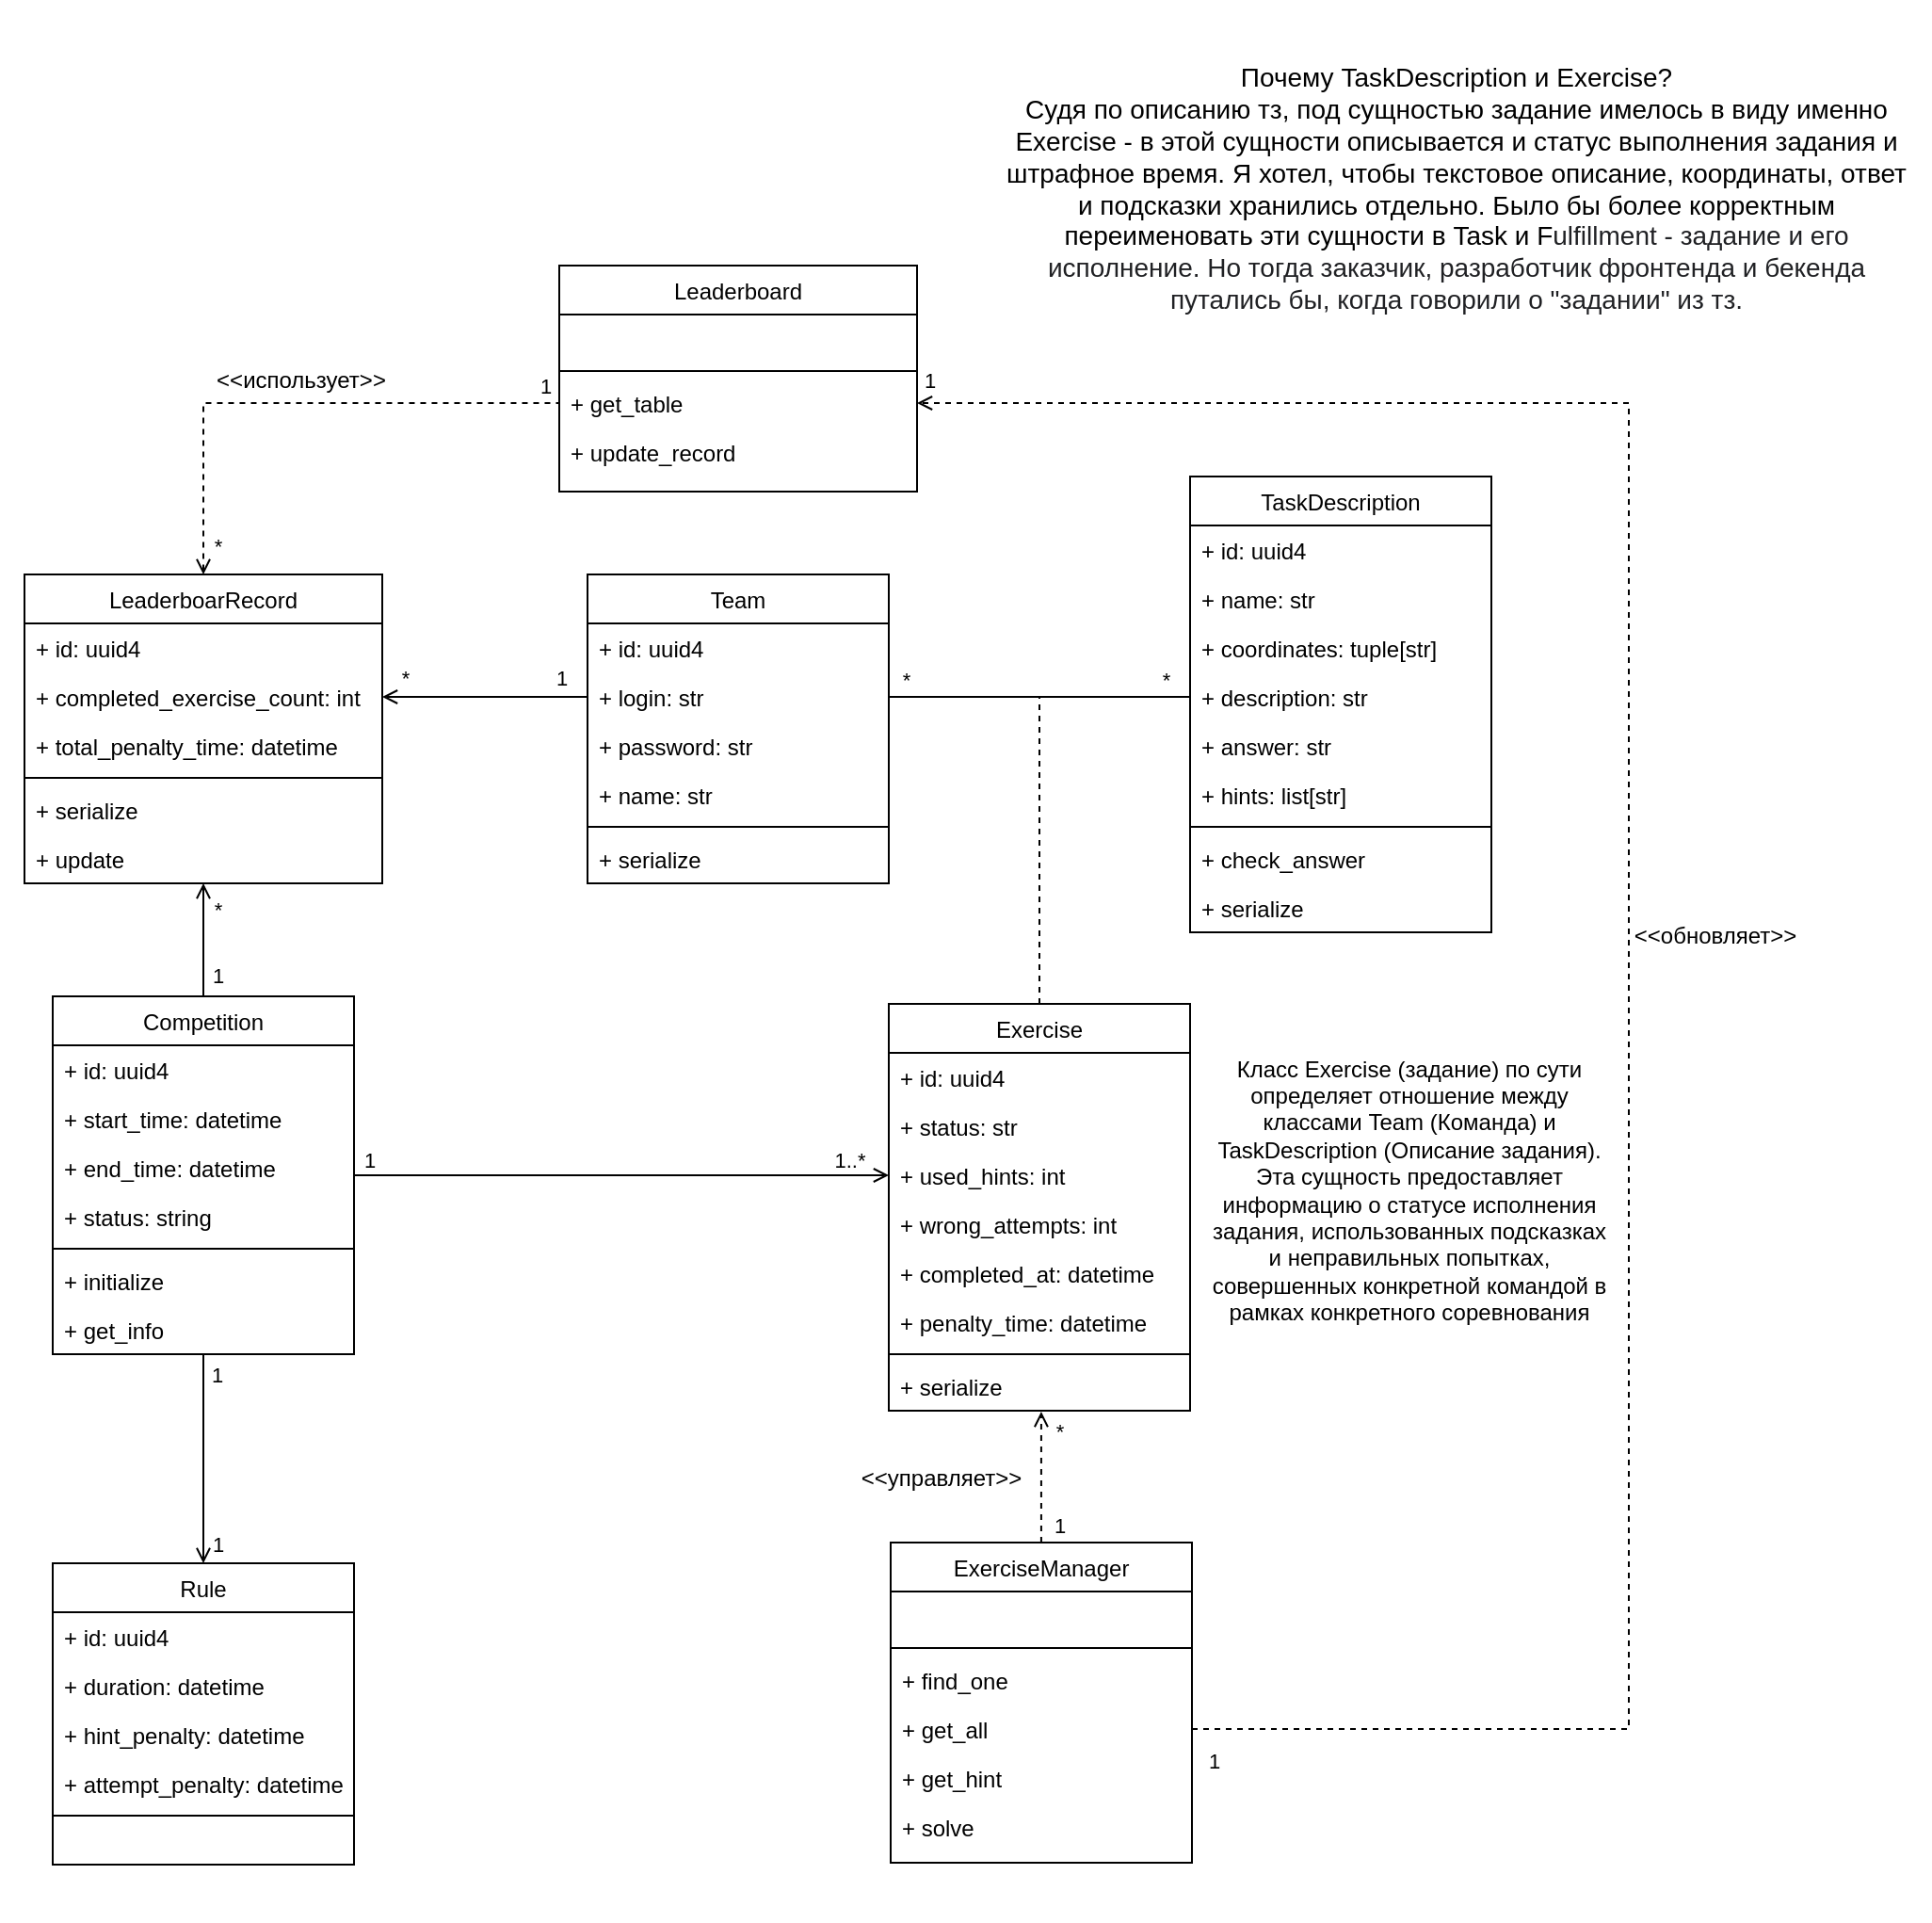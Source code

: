 <mxfile version="20.4.0" type="device"><diagram id="C5RBs43oDa-KdzZeNtuy" name="Page-1"><mxGraphModel dx="2062" dy="1153" grid="1" gridSize="10" guides="1" tooltips="1" connect="1" arrows="1" fold="1" page="1" pageScale="1" pageWidth="827" pageHeight="1169" math="0" shadow="0"><root><mxCell id="WIyWlLk6GJQsqaUBKTNV-0"/><mxCell id="WIyWlLk6GJQsqaUBKTNV-1" parent="WIyWlLk6GJQsqaUBKTNV-0"/><mxCell id="NZaVv_gUOjrJJX847odb-0" value="Team" style="swimlane;fontStyle=0;align=center;verticalAlign=top;childLayout=stackLayout;horizontal=1;startSize=26;horizontalStack=0;resizeParent=1;resizeLast=0;collapsible=1;marginBottom=0;rounded=0;shadow=0;strokeWidth=1;" parent="WIyWlLk6GJQsqaUBKTNV-1" vertex="1"><mxGeometry x="407" y="325" width="160" height="164" as="geometry"><mxRectangle x="550" y="140" width="160" height="26" as="alternateBounds"/></mxGeometry></mxCell><mxCell id="NZaVv_gUOjrJJX847odb-1" value="+ id: uuid4" style="text;align=left;verticalAlign=top;spacingLeft=4;spacingRight=4;overflow=hidden;rotatable=0;points=[[0,0.5],[1,0.5]];portConstraint=eastwest;" parent="NZaVv_gUOjrJJX847odb-0" vertex="1"><mxGeometry y="26" width="160" height="26" as="geometry"/></mxCell><mxCell id="NZaVv_gUOjrJJX847odb-2" value="+ login: str" style="text;align=left;verticalAlign=top;spacingLeft=4;spacingRight=4;overflow=hidden;rotatable=0;points=[[0,0.5],[1,0.5]];portConstraint=eastwest;rounded=0;shadow=0;html=0;" parent="NZaVv_gUOjrJJX847odb-0" vertex="1"><mxGeometry y="52" width="160" height="26" as="geometry"/></mxCell><mxCell id="NZaVv_gUOjrJJX847odb-3" value="+ password: str" style="text;align=left;verticalAlign=top;spacingLeft=4;spacingRight=4;overflow=hidden;rotatable=0;points=[[0,0.5],[1,0.5]];portConstraint=eastwest;rounded=0;shadow=0;html=0;" parent="NZaVv_gUOjrJJX847odb-0" vertex="1"><mxGeometry y="78" width="160" height="26" as="geometry"/></mxCell><mxCell id="3UikLbDSmQ9rR1NwyJa--37" value="+ name: str" style="text;align=left;verticalAlign=top;spacingLeft=4;spacingRight=4;overflow=hidden;rotatable=0;points=[[0,0.5],[1,0.5]];portConstraint=eastwest;rounded=0;shadow=0;html=0;" parent="NZaVv_gUOjrJJX847odb-0" vertex="1"><mxGeometry y="104" width="160" height="26" as="geometry"/></mxCell><mxCell id="NZaVv_gUOjrJJX847odb-6" value="" style="line;html=1;strokeWidth=1;align=left;verticalAlign=middle;spacingTop=-1;spacingLeft=3;spacingRight=3;rotatable=0;labelPosition=right;points=[];portConstraint=eastwest;" parent="NZaVv_gUOjrJJX847odb-0" vertex="1"><mxGeometry y="130" width="160" height="8" as="geometry"/></mxCell><mxCell id="NZaVv_gUOjrJJX847odb-29" value="+ serialize" style="text;align=left;verticalAlign=top;spacingLeft=4;spacingRight=4;overflow=hidden;rotatable=0;points=[[0,0.5],[1,0.5]];portConstraint=eastwest;" parent="NZaVv_gUOjrJJX847odb-0" vertex="1"><mxGeometry y="138" width="160" height="26" as="geometry"/></mxCell><mxCell id="NZaVv_gUOjrJJX847odb-9" value="TaskDescription" style="swimlane;fontStyle=0;align=center;verticalAlign=top;childLayout=stackLayout;horizontal=1;startSize=26;horizontalStack=0;resizeParent=1;resizeLast=0;collapsible=1;marginBottom=0;rounded=0;shadow=0;strokeWidth=1;" parent="WIyWlLk6GJQsqaUBKTNV-1" vertex="1"><mxGeometry x="727" y="273" width="160" height="242" as="geometry"><mxRectangle x="550" y="140" width="160" height="26" as="alternateBounds"/></mxGeometry></mxCell><mxCell id="NZaVv_gUOjrJJX847odb-10" value="+ id: uuid4" style="text;align=left;verticalAlign=top;spacingLeft=4;spacingRight=4;overflow=hidden;rotatable=0;points=[[0,0.5],[1,0.5]];portConstraint=eastwest;" parent="NZaVv_gUOjrJJX847odb-9" vertex="1"><mxGeometry y="26" width="160" height="26" as="geometry"/></mxCell><mxCell id="NZaVv_gUOjrJJX847odb-11" value="+ name: str" style="text;align=left;verticalAlign=top;spacingLeft=4;spacingRight=4;overflow=hidden;rotatable=0;points=[[0,0.5],[1,0.5]];portConstraint=eastwest;rounded=0;shadow=0;html=0;" parent="NZaVv_gUOjrJJX847odb-9" vertex="1"><mxGeometry y="52" width="160" height="26" as="geometry"/></mxCell><mxCell id="NZaVv_gUOjrJJX847odb-12" value="+ coordinates: tuple[str]" style="text;align=left;verticalAlign=top;spacingLeft=4;spacingRight=4;overflow=hidden;rotatable=0;points=[[0,0.5],[1,0.5]];portConstraint=eastwest;rounded=0;shadow=0;html=0;" parent="NZaVv_gUOjrJJX847odb-9" vertex="1"><mxGeometry y="78" width="160" height="26" as="geometry"/></mxCell><mxCell id="NZaVv_gUOjrJJX847odb-13" value="+ description: str" style="text;align=left;verticalAlign=top;spacingLeft=4;spacingRight=4;overflow=hidden;rotatable=0;points=[[0,0.5],[1,0.5]];portConstraint=eastwest;rounded=0;shadow=0;html=0;" parent="NZaVv_gUOjrJJX847odb-9" vertex="1"><mxGeometry y="104" width="160" height="26" as="geometry"/></mxCell><mxCell id="NZaVv_gUOjrJJX847odb-14" value="+ answer: str" style="text;align=left;verticalAlign=top;spacingLeft=4;spacingRight=4;overflow=hidden;rotatable=0;points=[[0,0.5],[1,0.5]];portConstraint=eastwest;rounded=0;shadow=0;html=0;" parent="NZaVv_gUOjrJJX847odb-9" vertex="1"><mxGeometry y="130" width="160" height="26" as="geometry"/></mxCell><mxCell id="NZaVv_gUOjrJJX847odb-16" value="+ hints: list[str]" style="text;align=left;verticalAlign=top;spacingLeft=4;spacingRight=4;overflow=hidden;rotatable=0;points=[[0,0.5],[1,0.5]];portConstraint=eastwest;" parent="NZaVv_gUOjrJJX847odb-9" vertex="1"><mxGeometry y="156" width="160" height="26" as="geometry"/></mxCell><mxCell id="NZaVv_gUOjrJJX847odb-15" value="" style="line;html=1;strokeWidth=1;align=left;verticalAlign=middle;spacingTop=-1;spacingLeft=3;spacingRight=3;rotatable=0;labelPosition=right;points=[];portConstraint=eastwest;" parent="NZaVv_gUOjrJJX847odb-9" vertex="1"><mxGeometry y="182" width="160" height="8" as="geometry"/></mxCell><mxCell id="NZaVv_gUOjrJJX847odb-17" value="+ check_answer" style="text;align=left;verticalAlign=top;spacingLeft=4;spacingRight=4;overflow=hidden;rotatable=0;points=[[0,0.5],[1,0.5]];portConstraint=eastwest;" parent="NZaVv_gUOjrJJX847odb-9" vertex="1"><mxGeometry y="190" width="160" height="26" as="geometry"/></mxCell><mxCell id="NZaVv_gUOjrJJX847odb-30" value="+ serialize" style="text;align=left;verticalAlign=top;spacingLeft=4;spacingRight=4;overflow=hidden;rotatable=0;points=[[0,0.5],[1,0.5]];portConstraint=eastwest;" parent="NZaVv_gUOjrJJX847odb-9" vertex="1"><mxGeometry y="216" width="160" height="26" as="geometry"/></mxCell><mxCell id="NZaVv_gUOjrJJX847odb-42" style="edgeStyle=orthogonalEdgeStyle;rounded=0;orthogonalLoop=1;jettySize=auto;html=1;entryX=0;entryY=0.5;entryDx=0;entryDy=0;endArrow=open;endFill=0;" parent="WIyWlLk6GJQsqaUBKTNV-1" source="NZaVv_gUOjrJJX847odb-19" target="NZaVv_gUOjrJJX847odb-33" edge="1"><mxGeometry relative="1" as="geometry"/></mxCell><mxCell id="NZaVv_gUOjrJJX847odb-49" value="1" style="edgeLabel;html=1;align=center;verticalAlign=middle;resizable=0;points=[];" parent="NZaVv_gUOjrJJX847odb-42" vertex="1" connectable="0"><mxGeometry x="-0.787" y="-1" relative="1" as="geometry"><mxPoint x="-22" y="-9" as="offset"/></mxGeometry></mxCell><mxCell id="NZaVv_gUOjrJJX847odb-50" value="1..*" style="edgeLabel;html=1;align=center;verticalAlign=middle;resizable=0;points=[];" parent="NZaVv_gUOjrJJX847odb-42" vertex="1" connectable="0"><mxGeometry x="0.718" y="2" relative="1" as="geometry"><mxPoint x="19" y="-6" as="offset"/></mxGeometry></mxCell><mxCell id="h-m-qRGi_bDPYW1ZHbfV-9" value="1" style="edgeStyle=orthogonalEdgeStyle;rounded=0;orthogonalLoop=1;jettySize=auto;html=1;entryX=0.5;entryY=0;entryDx=0;entryDy=0;endArrow=open;endFill=0;" parent="WIyWlLk6GJQsqaUBKTNV-1" edge="1"><mxGeometry x="-0.802" y="7" relative="1" as="geometry"><mxPoint as="offset"/><mxPoint x="203" y="739" as="sourcePoint"/><mxPoint x="203" y="850" as="targetPoint"/></mxGeometry></mxCell><mxCell id="iEfzaRRqpli-jMLHeLnH-9" style="edgeStyle=orthogonalEdgeStyle;rounded=0;orthogonalLoop=1;jettySize=auto;html=1;entryX=0.5;entryY=1;entryDx=0;entryDy=0;endArrow=open;endFill=0;" parent="WIyWlLk6GJQsqaUBKTNV-1" source="NZaVv_gUOjrJJX847odb-19" target="iEfzaRRqpli-jMLHeLnH-2" edge="1"><mxGeometry relative="1" as="geometry"/></mxCell><mxCell id="NZaVv_gUOjrJJX847odb-19" value="Competition" style="swimlane;fontStyle=0;align=center;verticalAlign=top;childLayout=stackLayout;horizontal=1;startSize=26;horizontalStack=0;resizeParent=1;resizeLast=0;collapsible=1;marginBottom=0;rounded=0;shadow=0;strokeWidth=1;" parent="WIyWlLk6GJQsqaUBKTNV-1" vertex="1"><mxGeometry x="123" y="549" width="160" height="190" as="geometry"><mxRectangle x="550" y="140" width="160" height="26" as="alternateBounds"/></mxGeometry></mxCell><mxCell id="NZaVv_gUOjrJJX847odb-45" value="+ id: uuid4" style="text;align=left;verticalAlign=top;spacingLeft=4;spacingRight=4;overflow=hidden;rotatable=0;points=[[0,0.5],[1,0.5]];portConstraint=eastwest;" parent="NZaVv_gUOjrJJX847odb-19" vertex="1"><mxGeometry y="26" width="160" height="26" as="geometry"/></mxCell><mxCell id="NZaVv_gUOjrJJX847odb-21" value="+ start_time: datetime" style="text;align=left;verticalAlign=top;spacingLeft=4;spacingRight=4;overflow=hidden;rotatable=0;points=[[0,0.5],[1,0.5]];portConstraint=eastwest;rounded=0;shadow=0;html=0;" parent="NZaVv_gUOjrJJX847odb-19" vertex="1"><mxGeometry y="52" width="160" height="26" as="geometry"/></mxCell><mxCell id="3UikLbDSmQ9rR1NwyJa--13" value="+ end_time: datetime" style="text;align=left;verticalAlign=top;spacingLeft=4;spacingRight=4;overflow=hidden;rotatable=0;points=[[0,0.5],[1,0.5]];portConstraint=eastwest;rounded=0;shadow=0;html=0;" parent="NZaVv_gUOjrJJX847odb-19" vertex="1"><mxGeometry y="78" width="160" height="26" as="geometry"/></mxCell><mxCell id="NZaVv_gUOjrJJX847odb-22" value="+ status: string" style="text;align=left;verticalAlign=top;spacingLeft=4;spacingRight=4;overflow=hidden;rotatable=0;points=[[0,0.5],[1,0.5]];portConstraint=eastwest;rounded=0;shadow=0;html=0;" parent="NZaVv_gUOjrJJX847odb-19" vertex="1"><mxGeometry y="104" width="160" height="26" as="geometry"/></mxCell><mxCell id="NZaVv_gUOjrJJX847odb-26" value="" style="line;html=1;strokeWidth=1;align=left;verticalAlign=middle;spacingTop=-1;spacingLeft=3;spacingRight=3;rotatable=0;labelPosition=right;points=[];portConstraint=eastwest;" parent="NZaVv_gUOjrJJX847odb-19" vertex="1"><mxGeometry y="130" width="160" height="8" as="geometry"/></mxCell><mxCell id="NZaVv_gUOjrJJX847odb-27" value="+ initialize" style="text;align=left;verticalAlign=top;spacingLeft=4;spacingRight=4;overflow=hidden;rotatable=0;points=[[0,0.5],[1,0.5]];portConstraint=eastwest;" parent="NZaVv_gUOjrJJX847odb-19" vertex="1"><mxGeometry y="138" width="160" height="26" as="geometry"/></mxCell><mxCell id="h-m-qRGi_bDPYW1ZHbfV-0" value="+ get_info" style="text;align=left;verticalAlign=top;spacingLeft=4;spacingRight=4;overflow=hidden;rotatable=0;points=[[0,0.5],[1,0.5]];portConstraint=eastwest;" parent="NZaVv_gUOjrJJX847odb-19" vertex="1"><mxGeometry y="164" width="160" height="26" as="geometry"/></mxCell><mxCell id="NZaVv_gUOjrJJX847odb-39" style="edgeStyle=orthogonalEdgeStyle;rounded=0;orthogonalLoop=1;jettySize=auto;html=1;endArrow=none;endFill=0;dashed=1;" parent="WIyWlLk6GJQsqaUBKTNV-1" source="NZaVv_gUOjrJJX847odb-31" edge="1"><mxGeometry relative="1" as="geometry"><mxPoint x="647" y="390" as="targetPoint"/></mxGeometry></mxCell><mxCell id="NZaVv_gUOjrJJX847odb-31" value="Exercise" style="swimlane;fontStyle=0;align=center;verticalAlign=top;childLayout=stackLayout;horizontal=1;startSize=26;horizontalStack=0;resizeParent=1;resizeLast=0;collapsible=1;marginBottom=0;rounded=0;shadow=0;strokeWidth=1;" parent="WIyWlLk6GJQsqaUBKTNV-1" vertex="1"><mxGeometry x="567" y="553" width="160" height="216" as="geometry"><mxRectangle x="550" y="140" width="160" height="26" as="alternateBounds"/></mxGeometry></mxCell><mxCell id="NZaVv_gUOjrJJX847odb-44" value="+ id: uuid4" style="text;align=left;verticalAlign=top;spacingLeft=4;spacingRight=4;overflow=hidden;rotatable=0;points=[[0,0.5],[1,0.5]];portConstraint=eastwest;" parent="NZaVv_gUOjrJJX847odb-31" vertex="1"><mxGeometry y="26" width="160" height="26" as="geometry"/></mxCell><mxCell id="NZaVv_gUOjrJJX847odb-32" value="+ status: str" style="text;align=left;verticalAlign=top;spacingLeft=4;spacingRight=4;overflow=hidden;rotatable=0;points=[[0,0.5],[1,0.5]];portConstraint=eastwest;" parent="NZaVv_gUOjrJJX847odb-31" vertex="1"><mxGeometry y="52" width="160" height="26" as="geometry"/></mxCell><mxCell id="NZaVv_gUOjrJJX847odb-33" value="+ used_hints: int" style="text;align=left;verticalAlign=top;spacingLeft=4;spacingRight=4;overflow=hidden;rotatable=0;points=[[0,0.5],[1,0.5]];portConstraint=eastwest;rounded=0;shadow=0;html=0;" parent="NZaVv_gUOjrJJX847odb-31" vertex="1"><mxGeometry y="78" width="160" height="26" as="geometry"/></mxCell><mxCell id="NZaVv_gUOjrJJX847odb-43" value="+ wrong_attempts: int" style="text;align=left;verticalAlign=top;spacingLeft=4;spacingRight=4;overflow=hidden;rotatable=0;points=[[0,0.5],[1,0.5]];portConstraint=eastwest;rounded=0;shadow=0;html=0;" parent="NZaVv_gUOjrJJX847odb-31" vertex="1"><mxGeometry y="104" width="160" height="26" as="geometry"/></mxCell><mxCell id="iEfzaRRqpli-jMLHeLnH-0" value="+ completed_at: datetime" style="text;align=left;verticalAlign=top;spacingLeft=4;spacingRight=4;overflow=hidden;rotatable=0;points=[[0,0.5],[1,0.5]];portConstraint=eastwest;rounded=0;shadow=0;html=0;" parent="NZaVv_gUOjrJJX847odb-31" vertex="1"><mxGeometry y="130" width="160" height="26" as="geometry"/></mxCell><mxCell id="iEfzaRRqpli-jMLHeLnH-1" value="+ penalty_time: datetime" style="text;align=left;verticalAlign=top;spacingLeft=4;spacingRight=4;overflow=hidden;rotatable=0;points=[[0,0.5],[1,0.5]];portConstraint=eastwest;rounded=0;shadow=0;html=0;" parent="NZaVv_gUOjrJJX847odb-31" vertex="1"><mxGeometry y="156" width="160" height="26" as="geometry"/></mxCell><mxCell id="NZaVv_gUOjrJJX847odb-35" value="" style="line;html=1;strokeWidth=1;align=left;verticalAlign=middle;spacingTop=-1;spacingLeft=3;spacingRight=3;rotatable=0;labelPosition=right;points=[];portConstraint=eastwest;" parent="NZaVv_gUOjrJJX847odb-31" vertex="1"><mxGeometry y="182" width="160" height="8" as="geometry"/></mxCell><mxCell id="NZaVv_gUOjrJJX847odb-36" value="+ serialize" style="text;align=left;verticalAlign=top;spacingLeft=4;spacingRight=4;overflow=hidden;rotatable=0;points=[[0,0.5],[1,0.5]];portConstraint=eastwest;" parent="NZaVv_gUOjrJJX847odb-31" vertex="1"><mxGeometry y="190" width="160" height="26" as="geometry"/></mxCell><mxCell id="NZaVv_gUOjrJJX847odb-38" style="edgeStyle=orthogonalEdgeStyle;rounded=0;orthogonalLoop=1;jettySize=auto;html=1;endArrow=none;endFill=0;" parent="WIyWlLk6GJQsqaUBKTNV-1" source="NZaVv_gUOjrJJX847odb-2" target="NZaVv_gUOjrJJX847odb-13" edge="1"><mxGeometry relative="1" as="geometry"/></mxCell><mxCell id="NZaVv_gUOjrJJX847odb-40" value="*" style="edgeLabel;html=1;align=center;verticalAlign=middle;resizable=0;points=[];" parent="NZaVv_gUOjrJJX847odb-38" vertex="1" connectable="0"><mxGeometry x="-0.885" y="2" relative="1" as="geometry"><mxPoint y="-7" as="offset"/></mxGeometry></mxCell><mxCell id="NZaVv_gUOjrJJX847odb-41" value="*" style="edgeLabel;html=1;align=center;verticalAlign=middle;resizable=0;points=[];" parent="NZaVv_gUOjrJJX847odb-38" vertex="1" connectable="0"><mxGeometry x="0.833" y="2" relative="1" as="geometry"><mxPoint y="-7" as="offset"/></mxGeometry></mxCell><mxCell id="NZaVv_gUOjrJJX847odb-46" value="Класс Exercise (задание) по сути определяет отношение между классами Team (Команда) и TaskDescription (Описание задания). Эта сущность предоставляет информацию о статусе исполнения задания, использованных подсказках и неправильных попытках, совершенных конкретной командой в рамках конкретного соревнования" style="text;html=1;strokeColor=none;fillColor=none;align=center;verticalAlign=middle;whiteSpace=wrap;rounded=0;" parent="WIyWlLk6GJQsqaUBKTNV-1" vertex="1"><mxGeometry x="737" y="553" width="213" height="197" as="geometry"/></mxCell><mxCell id="NZaVv_gUOjrJJX847odb-51" value="Text" style="text;html=1;strokeColor=none;fillColor=none;align=center;verticalAlign=middle;whiteSpace=wrap;rounded=0;fontColor=#FFFFFF;" parent="WIyWlLk6GJQsqaUBKTNV-1" vertex="1"><mxGeometry x="95" y="1010" width="60" height="30" as="geometry"/></mxCell><mxCell id="NZaVv_gUOjrJJX847odb-52" value="Text" style="text;html=1;strokeColor=none;fillColor=none;align=center;verticalAlign=middle;whiteSpace=wrap;rounded=0;fontColor=#FFFFFF;" parent="WIyWlLk6GJQsqaUBKTNV-1" vertex="1"><mxGeometry x="1060" y="20" width="60" height="30" as="geometry"/></mxCell><mxCell id="NZaVv_gUOjrJJX847odb-53" value="Text" style="text;html=1;strokeColor=none;fillColor=none;align=center;verticalAlign=middle;whiteSpace=wrap;rounded=0;fontColor=#FFFFFF;" parent="WIyWlLk6GJQsqaUBKTNV-1" vertex="1"><mxGeometry x="1010" y="527" width="60" height="30" as="geometry"/></mxCell><mxCell id="h-m-qRGi_bDPYW1ZHbfV-1" value="Rule" style="swimlane;fontStyle=0;align=center;verticalAlign=top;childLayout=stackLayout;horizontal=1;startSize=26;horizontalStack=0;resizeParent=1;resizeLast=0;collapsible=1;marginBottom=0;rounded=0;shadow=0;strokeWidth=1;" parent="WIyWlLk6GJQsqaUBKTNV-1" vertex="1"><mxGeometry x="123" y="850" width="160" height="160" as="geometry"><mxRectangle x="550" y="140" width="160" height="26" as="alternateBounds"/></mxGeometry></mxCell><mxCell id="h-m-qRGi_bDPYW1ZHbfV-2" value="+ id: uuid4" style="text;align=left;verticalAlign=top;spacingLeft=4;spacingRight=4;overflow=hidden;rotatable=0;points=[[0,0.5],[1,0.5]];portConstraint=eastwest;" parent="h-m-qRGi_bDPYW1ZHbfV-1" vertex="1"><mxGeometry y="26" width="160" height="26" as="geometry"/></mxCell><mxCell id="h-m-qRGi_bDPYW1ZHbfV-3" value="+ duration: datetime" style="text;align=left;verticalAlign=top;spacingLeft=4;spacingRight=4;overflow=hidden;rotatable=0;points=[[0,0.5],[1,0.5]];portConstraint=eastwest;rounded=0;shadow=0;html=0;" parent="h-m-qRGi_bDPYW1ZHbfV-1" vertex="1"><mxGeometry y="52" width="160" height="26" as="geometry"/></mxCell><mxCell id="h-m-qRGi_bDPYW1ZHbfV-4" value="+ hint_penalty: datetime" style="text;align=left;verticalAlign=top;spacingLeft=4;spacingRight=4;overflow=hidden;rotatable=0;points=[[0,0.5],[1,0.5]];portConstraint=eastwest;rounded=0;shadow=0;html=0;" parent="h-m-qRGi_bDPYW1ZHbfV-1" vertex="1"><mxGeometry y="78" width="160" height="26" as="geometry"/></mxCell><mxCell id="h-m-qRGi_bDPYW1ZHbfV-10" value="+ attempt_penalty: datetime" style="text;align=left;verticalAlign=top;spacingLeft=4;spacingRight=4;overflow=hidden;rotatable=0;points=[[0,0.5],[1,0.5]];portConstraint=eastwest;rounded=0;shadow=0;html=0;" parent="h-m-qRGi_bDPYW1ZHbfV-1" vertex="1"><mxGeometry y="104" width="160" height="26" as="geometry"/></mxCell><mxCell id="h-m-qRGi_bDPYW1ZHbfV-5" value="" style="line;html=1;strokeWidth=1;align=left;verticalAlign=middle;spacingTop=-1;spacingLeft=3;spacingRight=3;rotatable=0;labelPosition=right;points=[];portConstraint=eastwest;" parent="h-m-qRGi_bDPYW1ZHbfV-1" vertex="1"><mxGeometry y="130" width="160" height="8" as="geometry"/></mxCell><mxCell id="h-m-qRGi_bDPYW1ZHbfV-11" value="1" style="text;html=1;strokeColor=none;fillColor=none;align=center;verticalAlign=middle;whiteSpace=wrap;rounded=0;fontSize=11;" parent="WIyWlLk6GJQsqaUBKTNV-1" vertex="1"><mxGeometry x="181" y="825" width="60" height="30" as="geometry"/></mxCell><mxCell id="3UikLbDSmQ9rR1NwyJa--25" style="edgeStyle=orthogonalEdgeStyle;rounded=0;orthogonalLoop=1;jettySize=auto;html=1;exitX=0.5;exitY=0;exitDx=0;exitDy=0;entryX=0;entryY=0.5;entryDx=0;entryDy=0;dashed=1;startArrow=open;startFill=0;endArrow=none;endFill=0;endSize=25;" parent="WIyWlLk6GJQsqaUBKTNV-1" source="iEfzaRRqpli-jMLHeLnH-2" target="3UikLbDSmQ9rR1NwyJa--21" edge="1"><mxGeometry relative="1" as="geometry"/></mxCell><mxCell id="iEfzaRRqpli-jMLHeLnH-2" value="LeaderboarRecord" style="swimlane;fontStyle=0;align=center;verticalAlign=top;childLayout=stackLayout;horizontal=1;startSize=26;horizontalStack=0;resizeParent=1;resizeLast=0;collapsible=1;marginBottom=0;rounded=0;shadow=0;strokeWidth=1;" parent="WIyWlLk6GJQsqaUBKTNV-1" vertex="1"><mxGeometry x="108" y="325" width="190" height="164" as="geometry"><mxRectangle x="550" y="140" width="160" height="26" as="alternateBounds"/></mxGeometry></mxCell><mxCell id="iEfzaRRqpli-jMLHeLnH-3" value="+ id: uuid4" style="text;align=left;verticalAlign=top;spacingLeft=4;spacingRight=4;overflow=hidden;rotatable=0;points=[[0,0.5],[1,0.5]];portConstraint=eastwest;" parent="iEfzaRRqpli-jMLHeLnH-2" vertex="1"><mxGeometry y="26" width="190" height="26" as="geometry"/></mxCell><mxCell id="iEfzaRRqpli-jMLHeLnH-4" value="+ completed_exercise_count: int" style="text;align=left;verticalAlign=top;spacingLeft=4;spacingRight=4;overflow=hidden;rotatable=0;points=[[0,0.5],[1,0.5]];portConstraint=eastwest;rounded=0;shadow=0;html=0;" parent="iEfzaRRqpli-jMLHeLnH-2" vertex="1"><mxGeometry y="52" width="190" height="26" as="geometry"/></mxCell><mxCell id="iEfzaRRqpli-jMLHeLnH-5" value="+ total_penalty_time: datetime" style="text;align=left;verticalAlign=top;spacingLeft=4;spacingRight=4;overflow=hidden;rotatable=0;points=[[0,0.5],[1,0.5]];portConstraint=eastwest;rounded=0;shadow=0;html=0;" parent="iEfzaRRqpli-jMLHeLnH-2" vertex="1"><mxGeometry y="78" width="190" height="26" as="geometry"/></mxCell><mxCell id="iEfzaRRqpli-jMLHeLnH-6" value="" style="line;html=1;strokeWidth=1;align=left;verticalAlign=middle;spacingTop=-1;spacingLeft=3;spacingRight=3;rotatable=0;labelPosition=right;points=[];portConstraint=eastwest;" parent="iEfzaRRqpli-jMLHeLnH-2" vertex="1"><mxGeometry y="104" width="190" height="8" as="geometry"/></mxCell><mxCell id="iEfzaRRqpli-jMLHeLnH-7" value="+ serialize" style="text;align=left;verticalAlign=top;spacingLeft=4;spacingRight=4;overflow=hidden;rotatable=0;points=[[0,0.5],[1,0.5]];portConstraint=eastwest;" parent="iEfzaRRqpli-jMLHeLnH-2" vertex="1"><mxGeometry y="112" width="190" height="26" as="geometry"/></mxCell><mxCell id="iEfzaRRqpli-jMLHeLnH-10" value="+ update" style="text;align=left;verticalAlign=top;spacingLeft=4;spacingRight=4;overflow=hidden;rotatable=0;points=[[0,0.5],[1,0.5]];portConstraint=eastwest;" parent="iEfzaRRqpli-jMLHeLnH-2" vertex="1"><mxGeometry y="138" width="190" height="26" as="geometry"/></mxCell><mxCell id="iEfzaRRqpli-jMLHeLnH-8" style="edgeStyle=orthogonalEdgeStyle;rounded=0;orthogonalLoop=1;jettySize=auto;html=1;entryX=1;entryY=0.5;entryDx=0;entryDy=0;endArrow=open;endFill=0;" parent="WIyWlLk6GJQsqaUBKTNV-1" source="NZaVv_gUOjrJJX847odb-2" target="iEfzaRRqpli-jMLHeLnH-4" edge="1"><mxGeometry relative="1" as="geometry"/></mxCell><mxCell id="iEfzaRRqpli-jMLHeLnH-11" value="*" style="edgeLabel;html=1;align=center;verticalAlign=middle;resizable=0;points=[];" parent="iEfzaRRqpli-jMLHeLnH-8" vertex="1" connectable="0"><mxGeometry x="0.666" y="1" relative="1" as="geometry"><mxPoint x="-6" y="-11" as="offset"/></mxGeometry></mxCell><mxCell id="iEfzaRRqpli-jMLHeLnH-12" value="1" style="edgeLabel;html=1;align=center;verticalAlign=middle;resizable=0;points=[];" parent="iEfzaRRqpli-jMLHeLnH-8" vertex="1" connectable="0"><mxGeometry x="-0.736" relative="1" as="geometry"><mxPoint y="-10" as="offset"/></mxGeometry></mxCell><mxCell id="iEfzaRRqpli-jMLHeLnH-13" value="*" style="text;html=1;strokeColor=none;fillColor=none;align=center;verticalAlign=middle;whiteSpace=wrap;rounded=0;fontSize=11;" parent="WIyWlLk6GJQsqaUBKTNV-1" vertex="1"><mxGeometry x="181" y="488" width="60" height="30" as="geometry"/></mxCell><mxCell id="iEfzaRRqpli-jMLHeLnH-14" value="1" style="text;html=1;strokeColor=none;fillColor=none;align=center;verticalAlign=middle;whiteSpace=wrap;rounded=0;fontSize=11;" parent="WIyWlLk6GJQsqaUBKTNV-1" vertex="1"><mxGeometry x="181" y="523" width="60" height="30" as="geometry"/></mxCell><mxCell id="3UikLbDSmQ9rR1NwyJa--12" style="edgeStyle=orthogonalEdgeStyle;rounded=0;orthogonalLoop=1;jettySize=auto;html=1;entryX=0.506;entryY=1.019;entryDx=0;entryDy=0;entryPerimeter=0;startArrow=none;startFill=0;endArrow=open;endFill=0;dashed=1;" parent="WIyWlLk6GJQsqaUBKTNV-1" source="3UikLbDSmQ9rR1NwyJa--0" target="NZaVv_gUOjrJJX847odb-36" edge="1"><mxGeometry relative="1" as="geometry"/></mxCell><mxCell id="3UikLbDSmQ9rR1NwyJa--0" value="ExerciseManager" style="swimlane;fontStyle=0;align=center;verticalAlign=top;childLayout=stackLayout;horizontal=1;startSize=26;horizontalStack=0;resizeParent=1;resizeLast=0;collapsible=1;marginBottom=0;rounded=0;shadow=0;strokeWidth=1;" parent="WIyWlLk6GJQsqaUBKTNV-1" vertex="1"><mxGeometry x="568" y="839" width="160" height="170" as="geometry"><mxRectangle x="550" y="140" width="160" height="26" as="alternateBounds"/></mxGeometry></mxCell><mxCell id="3UikLbDSmQ9rR1NwyJa--1" value="   " style="text;align=left;verticalAlign=top;spacingLeft=4;spacingRight=4;overflow=hidden;rotatable=0;points=[[0,0.5],[1,0.5]];portConstraint=eastwest;" parent="3UikLbDSmQ9rR1NwyJa--0" vertex="1"><mxGeometry y="26" width="160" height="26" as="geometry"/></mxCell><mxCell id="3UikLbDSmQ9rR1NwyJa--7" value="" style="line;html=1;strokeWidth=1;align=left;verticalAlign=middle;spacingTop=-1;spacingLeft=3;spacingRight=3;rotatable=0;labelPosition=right;points=[];portConstraint=eastwest;" parent="3UikLbDSmQ9rR1NwyJa--0" vertex="1"><mxGeometry y="52" width="160" height="8" as="geometry"/></mxCell><mxCell id="3UikLbDSmQ9rR1NwyJa--8" value="+ find_one" style="text;align=left;verticalAlign=top;spacingLeft=4;spacingRight=4;overflow=hidden;rotatable=0;points=[[0,0.5],[1,0.5]];portConstraint=eastwest;" parent="3UikLbDSmQ9rR1NwyJa--0" vertex="1"><mxGeometry y="60" width="160" height="26" as="geometry"/></mxCell><mxCell id="3UikLbDSmQ9rR1NwyJa--9" value="+ get_all" style="text;align=left;verticalAlign=top;spacingLeft=4;spacingRight=4;overflow=hidden;rotatable=0;points=[[0,0.5],[1,0.5]];portConstraint=eastwest;" parent="3UikLbDSmQ9rR1NwyJa--0" vertex="1"><mxGeometry y="86" width="160" height="26" as="geometry"/></mxCell><mxCell id="3UikLbDSmQ9rR1NwyJa--10" value="+ get_hint" style="text;align=left;verticalAlign=top;spacingLeft=4;spacingRight=4;overflow=hidden;rotatable=0;points=[[0,0.5],[1,0.5]];portConstraint=eastwest;" parent="3UikLbDSmQ9rR1NwyJa--0" vertex="1"><mxGeometry y="112" width="160" height="26" as="geometry"/></mxCell><mxCell id="3UikLbDSmQ9rR1NwyJa--11" value="+ solve" style="text;align=left;verticalAlign=top;spacingLeft=4;spacingRight=4;overflow=hidden;rotatable=0;points=[[0,0.5],[1,0.5]];portConstraint=eastwest;" parent="3UikLbDSmQ9rR1NwyJa--0" vertex="1"><mxGeometry y="138" width="160" height="26" as="geometry"/></mxCell><mxCell id="3UikLbDSmQ9rR1NwyJa--14" value="1" style="text;html=1;strokeColor=none;fillColor=none;align=center;verticalAlign=middle;whiteSpace=wrap;rounded=0;fontSize=11;" parent="WIyWlLk6GJQsqaUBKTNV-1" vertex="1"><mxGeometry x="628" y="815" width="60" height="30" as="geometry"/></mxCell><mxCell id="3UikLbDSmQ9rR1NwyJa--15" value="*" style="text;html=1;strokeColor=none;fillColor=none;align=center;verticalAlign=middle;whiteSpace=wrap;rounded=0;fontSize=11;" parent="WIyWlLk6GJQsqaUBKTNV-1" vertex="1"><mxGeometry x="628" y="765" width="60" height="30" as="geometry"/></mxCell><mxCell id="3UikLbDSmQ9rR1NwyJa--16" value="Leaderboard" style="swimlane;fontStyle=0;align=center;verticalAlign=top;childLayout=stackLayout;horizontal=1;startSize=26;horizontalStack=0;resizeParent=1;resizeLast=0;collapsible=1;marginBottom=0;rounded=0;shadow=0;strokeWidth=1;" parent="WIyWlLk6GJQsqaUBKTNV-1" vertex="1"><mxGeometry x="392" y="161" width="190" height="120" as="geometry"><mxRectangle x="550" y="140" width="160" height="26" as="alternateBounds"/></mxGeometry></mxCell><mxCell id="3UikLbDSmQ9rR1NwyJa--17" value="   " style="text;align=left;verticalAlign=top;spacingLeft=4;spacingRight=4;overflow=hidden;rotatable=0;points=[[0,0.5],[1,0.5]];portConstraint=eastwest;" parent="3UikLbDSmQ9rR1NwyJa--16" vertex="1"><mxGeometry y="26" width="190" height="26" as="geometry"/></mxCell><mxCell id="3UikLbDSmQ9rR1NwyJa--20" value="" style="line;html=1;strokeWidth=1;align=left;verticalAlign=middle;spacingTop=-1;spacingLeft=3;spacingRight=3;rotatable=0;labelPosition=right;points=[];portConstraint=eastwest;" parent="3UikLbDSmQ9rR1NwyJa--16" vertex="1"><mxGeometry y="52" width="190" height="8" as="geometry"/></mxCell><mxCell id="3UikLbDSmQ9rR1NwyJa--21" value="+ get_table" style="text;align=left;verticalAlign=top;spacingLeft=4;spacingRight=4;overflow=hidden;rotatable=0;points=[[0,0.5],[1,0.5]];portConstraint=eastwest;" parent="3UikLbDSmQ9rR1NwyJa--16" vertex="1"><mxGeometry y="60" width="190" height="26" as="geometry"/></mxCell><mxCell id="3UikLbDSmQ9rR1NwyJa--22" value="+ update_record" style="text;align=left;verticalAlign=top;spacingLeft=4;spacingRight=4;overflow=hidden;rotatable=0;points=[[0,0.5],[1,0.5]];portConstraint=eastwest;" parent="3UikLbDSmQ9rR1NwyJa--16" vertex="1"><mxGeometry y="86" width="190" height="26" as="geometry"/></mxCell><mxCell id="3UikLbDSmQ9rR1NwyJa--23" value="&amp;lt;&amp;lt;управляет&amp;gt;&amp;gt;" style="text;html=1;strokeColor=none;fillColor=none;align=center;verticalAlign=middle;whiteSpace=wrap;rounded=0;" parent="WIyWlLk6GJQsqaUBKTNV-1" vertex="1"><mxGeometry x="550" y="790" width="90" height="30" as="geometry"/></mxCell><mxCell id="3UikLbDSmQ9rR1NwyJa--27" value="&amp;lt;&amp;lt;обновляет&amp;gt;&amp;gt;" style="text;html=1;strokeColor=none;fillColor=none;align=center;verticalAlign=middle;whiteSpace=wrap;rounded=0;" parent="WIyWlLk6GJQsqaUBKTNV-1" vertex="1"><mxGeometry x="961" y="502" width="90" height="30" as="geometry"/></mxCell><mxCell id="3UikLbDSmQ9rR1NwyJa--28" value="1" style="text;html=1;strokeColor=none;fillColor=none;align=center;verticalAlign=middle;whiteSpace=wrap;rounded=0;fontSize=11;" parent="WIyWlLk6GJQsqaUBKTNV-1" vertex="1"><mxGeometry x="710" y="940" width="60" height="30" as="geometry"/></mxCell><mxCell id="3UikLbDSmQ9rR1NwyJa--29" value="1" style="text;html=1;strokeColor=none;fillColor=none;align=center;verticalAlign=middle;whiteSpace=wrap;rounded=0;fontSize=11;" parent="WIyWlLk6GJQsqaUBKTNV-1" vertex="1"><mxGeometry x="559" y="207" width="60" height="30" as="geometry"/></mxCell><mxCell id="3UikLbDSmQ9rR1NwyJa--30" value="1" style="text;html=1;strokeColor=none;fillColor=none;align=center;verticalAlign=middle;whiteSpace=wrap;rounded=0;fontSize=11;" parent="WIyWlLk6GJQsqaUBKTNV-1" vertex="1"><mxGeometry x="355" y="210" width="60" height="30" as="geometry"/></mxCell><mxCell id="3UikLbDSmQ9rR1NwyJa--31" value="*" style="text;html=1;strokeColor=none;fillColor=none;align=center;verticalAlign=middle;whiteSpace=wrap;rounded=0;fontSize=11;" parent="WIyWlLk6GJQsqaUBKTNV-1" vertex="1"><mxGeometry x="181" y="295" width="60" height="30" as="geometry"/></mxCell><mxCell id="3UikLbDSmQ9rR1NwyJa--32" value="&amp;lt;&amp;lt;использует&amp;gt;&amp;gt;" style="text;html=1;strokeColor=none;fillColor=none;align=center;verticalAlign=middle;whiteSpace=wrap;rounded=0;" parent="WIyWlLk6GJQsqaUBKTNV-1" vertex="1"><mxGeometry x="210" y="207" width="90" height="30" as="geometry"/></mxCell><mxCell id="3UikLbDSmQ9rR1NwyJa--33" style="edgeStyle=orthogonalEdgeStyle;rounded=0;orthogonalLoop=1;jettySize=auto;html=1;exitX=1;exitY=0.5;exitDx=0;exitDy=0;entryX=1;entryY=0.5;entryDx=0;entryDy=0;dashed=1;startArrow=none;startFill=0;endArrow=open;endFill=0;endSize=6;" parent="WIyWlLk6GJQsqaUBKTNV-1" source="3UikLbDSmQ9rR1NwyJa--9" target="3UikLbDSmQ9rR1NwyJa--21" edge="1"><mxGeometry relative="1" as="geometry"><Array as="points"><mxPoint x="960" y="938"/><mxPoint x="960" y="234"/></Array></mxGeometry></mxCell><mxCell id="BiVY9URkgnfCzv6fiYZZ-0" value="&lt;font style=&quot;font-size: 14px;&quot;&gt;Почему TaskDescription и Exercise?&lt;br&gt;Судя по описанию тз, под сущностью задание имелось в виду именно Exercise - в этой сущности описывается и статус выполнения задания и штрафное время. Я хотел, чтобы текстовое описание, координаты, ответ и подсказки хранились отдельно. Было бы более корректным переименовать эти сущности в Task и F&lt;span style=&quot;color: rgb(32, 33, 36); font-family: arial, sans-serif; text-align: start; background-color: rgb(255, 255, 255);&quot;&gt;ulfillment - задание и его исполнение. Но тогда заказчик, разработчик фронтенда и бекенда путались бы, когда говорили о &quot;задании&quot; из тз.&lt;/span&gt;&lt;/font&gt;" style="text;html=1;strokeColor=none;fillColor=none;align=center;verticalAlign=middle;whiteSpace=wrap;rounded=0;" vertex="1" parent="WIyWlLk6GJQsqaUBKTNV-1"><mxGeometry x="628" y="20" width="481" height="200" as="geometry"/></mxCell></root></mxGraphModel></diagram></mxfile>